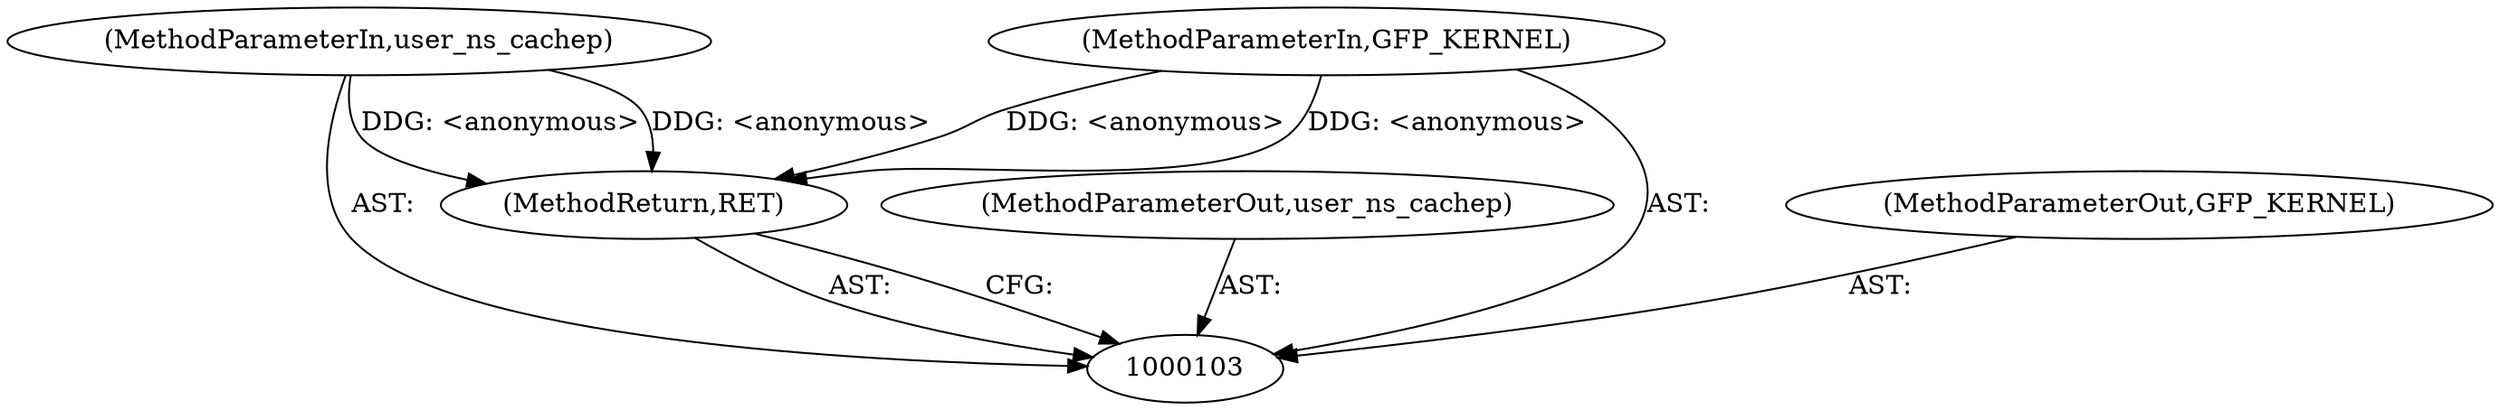 digraph "0_linux_3151527ee007b73a0ebd296010f1c0454a919c7d" {
"1000104" [label="(MethodParameterIn,user_ns_cachep)"];
"1000119" [label="(MethodParameterOut,user_ns_cachep)"];
"1000105" [label="(MethodParameterIn,GFP_KERNEL)"];
"1000120" [label="(MethodParameterOut,GFP_KERNEL)"];
"1000107" [label="(MethodReturn,RET)"];
"1000104" -> "1000103"  [label="AST: "];
"1000104" -> "1000107"  [label="DDG: <anonymous>"];
"1000119" -> "1000103"  [label="AST: "];
"1000105" -> "1000103"  [label="AST: "];
"1000105" -> "1000107"  [label="DDG: <anonymous>"];
"1000120" -> "1000103"  [label="AST: "];
"1000107" -> "1000103"  [label="AST: "];
"1000107" -> "1000103"  [label="CFG: "];
"1000105" -> "1000107"  [label="DDG: <anonymous>"];
"1000104" -> "1000107"  [label="DDG: <anonymous>"];
}
